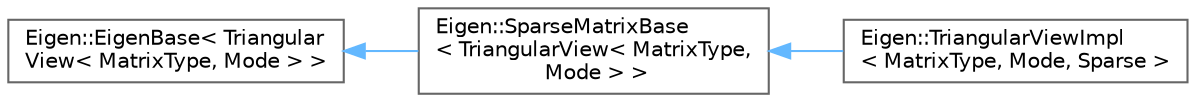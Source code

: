 digraph "类继承关系图"
{
 // LATEX_PDF_SIZE
  bgcolor="transparent";
  edge [fontname=Helvetica,fontsize=10,labelfontname=Helvetica,labelfontsize=10];
  node [fontname=Helvetica,fontsize=10,shape=box,height=0.2,width=0.4];
  rankdir="LR";
  Node0 [id="Node000000",label="Eigen::EigenBase\< Triangular\lView\< MatrixType, Mode \> \>",height=0.2,width=0.4,color="grey40", fillcolor="white", style="filled",URL="$struct_eigen_1_1_eigen_base.html",tooltip=" "];
  Node0 -> Node1 [id="edge3900_Node000000_Node000001",dir="back",color="steelblue1",style="solid",tooltip=" "];
  Node1 [id="Node000001",label="Eigen::SparseMatrixBase\l\< TriangularView\< MatrixType,\l Mode \> \>",height=0.2,width=0.4,color="grey40", fillcolor="white", style="filled",URL="$class_eigen_1_1_sparse_matrix_base.html",tooltip=" "];
  Node1 -> Node2 [id="edge3901_Node000001_Node000002",dir="back",color="steelblue1",style="solid",tooltip=" "];
  Node2 [id="Node000002",label="Eigen::TriangularViewImpl\l\< MatrixType, Mode, Sparse \>",height=0.2,width=0.4,color="grey40", fillcolor="white", style="filled",URL="$class_eigen_1_1_triangular_view_impl_3_01_matrix_type_00_01_mode_00_01_sparse_01_4.html",tooltip="Base class for a triangular part in a sparse matrix"];
}
